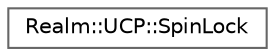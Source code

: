 digraph "Graphical Class Hierarchy"
{
 // LATEX_PDF_SIZE
  bgcolor="transparent";
  edge [fontname=Helvetica,fontsize=10,labelfontname=Helvetica,labelfontsize=10];
  node [fontname=Helvetica,fontsize=10,shape=box,height=0.2,width=0.4];
  rankdir="LR";
  Node0 [id="Node000000",label="Realm::UCP::SpinLock",height=0.2,width=0.4,color="grey40", fillcolor="white", style="filled",URL="$classRealm_1_1UCP_1_1SpinLock.html",tooltip=" "];
}
